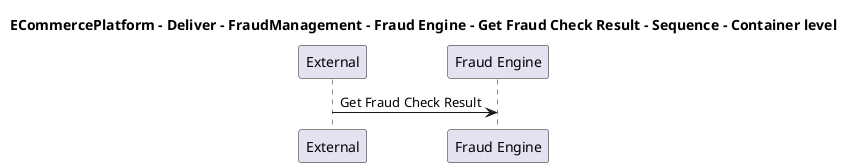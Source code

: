 @startuml

title ECommercePlatform - Deliver - FraudManagement - Fraud Engine - Get Fraud Check Result - Sequence - Container level

participant "External" as C4InterFlow.SoftwareSystems.ExternalSystem
participant "Fraud Engine" as ECommercePlatform.Deliver.FraudManagement.SoftwareSystems.FraudEngine

C4InterFlow.SoftwareSystems.ExternalSystem -> ECommercePlatform.Deliver.FraudManagement.SoftwareSystems.FraudEngine : Get Fraud Check Result


@enduml
